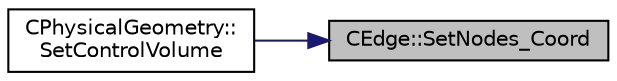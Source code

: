 digraph "CEdge::SetNodes_Coord"
{
 // LATEX_PDF_SIZE
  edge [fontname="Helvetica",fontsize="10",labelfontname="Helvetica",labelfontsize="10"];
  node [fontname="Helvetica",fontsize="10",shape=record];
  rankdir="RL";
  Node1 [label="CEdge::SetNodes_Coord",height=0.2,width=0.4,color="black", fillcolor="grey75", style="filled", fontcolor="black",tooltip="Set the face that corresponds to an edge (3D version)."];
  Node1 -> Node2 [dir="back",color="midnightblue",fontsize="10",style="solid",fontname="Helvetica"];
  Node2 [label="CPhysicalGeometry::\lSetControlVolume",height=0.2,width=0.4,color="black", fillcolor="white", style="filled",URL="$classCPhysicalGeometry.html#a0111aae7c2041c5c58b183bd337cdee6",tooltip="Set the edge structure of the control volume."];
}

